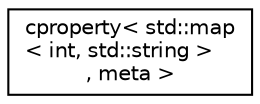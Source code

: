 digraph "Graphical Class Hierarchy"
{
 // INTERACTIVE_SVG=YES
 // LATEX_PDF_SIZE
  edge [fontname="Helvetica",fontsize="10",labelfontname="Helvetica",labelfontsize="10"];
  node [fontname="Helvetica",fontsize="10",shape=record];
  rankdir="LR";
  Node0 [label="cproperty\< std::map\l\< int, std::string \>\l, meta \>",height=0.2,width=0.4,color="black", fillcolor="white", style="filled",URL="$classcproperty.html",tooltip=" "];
}
